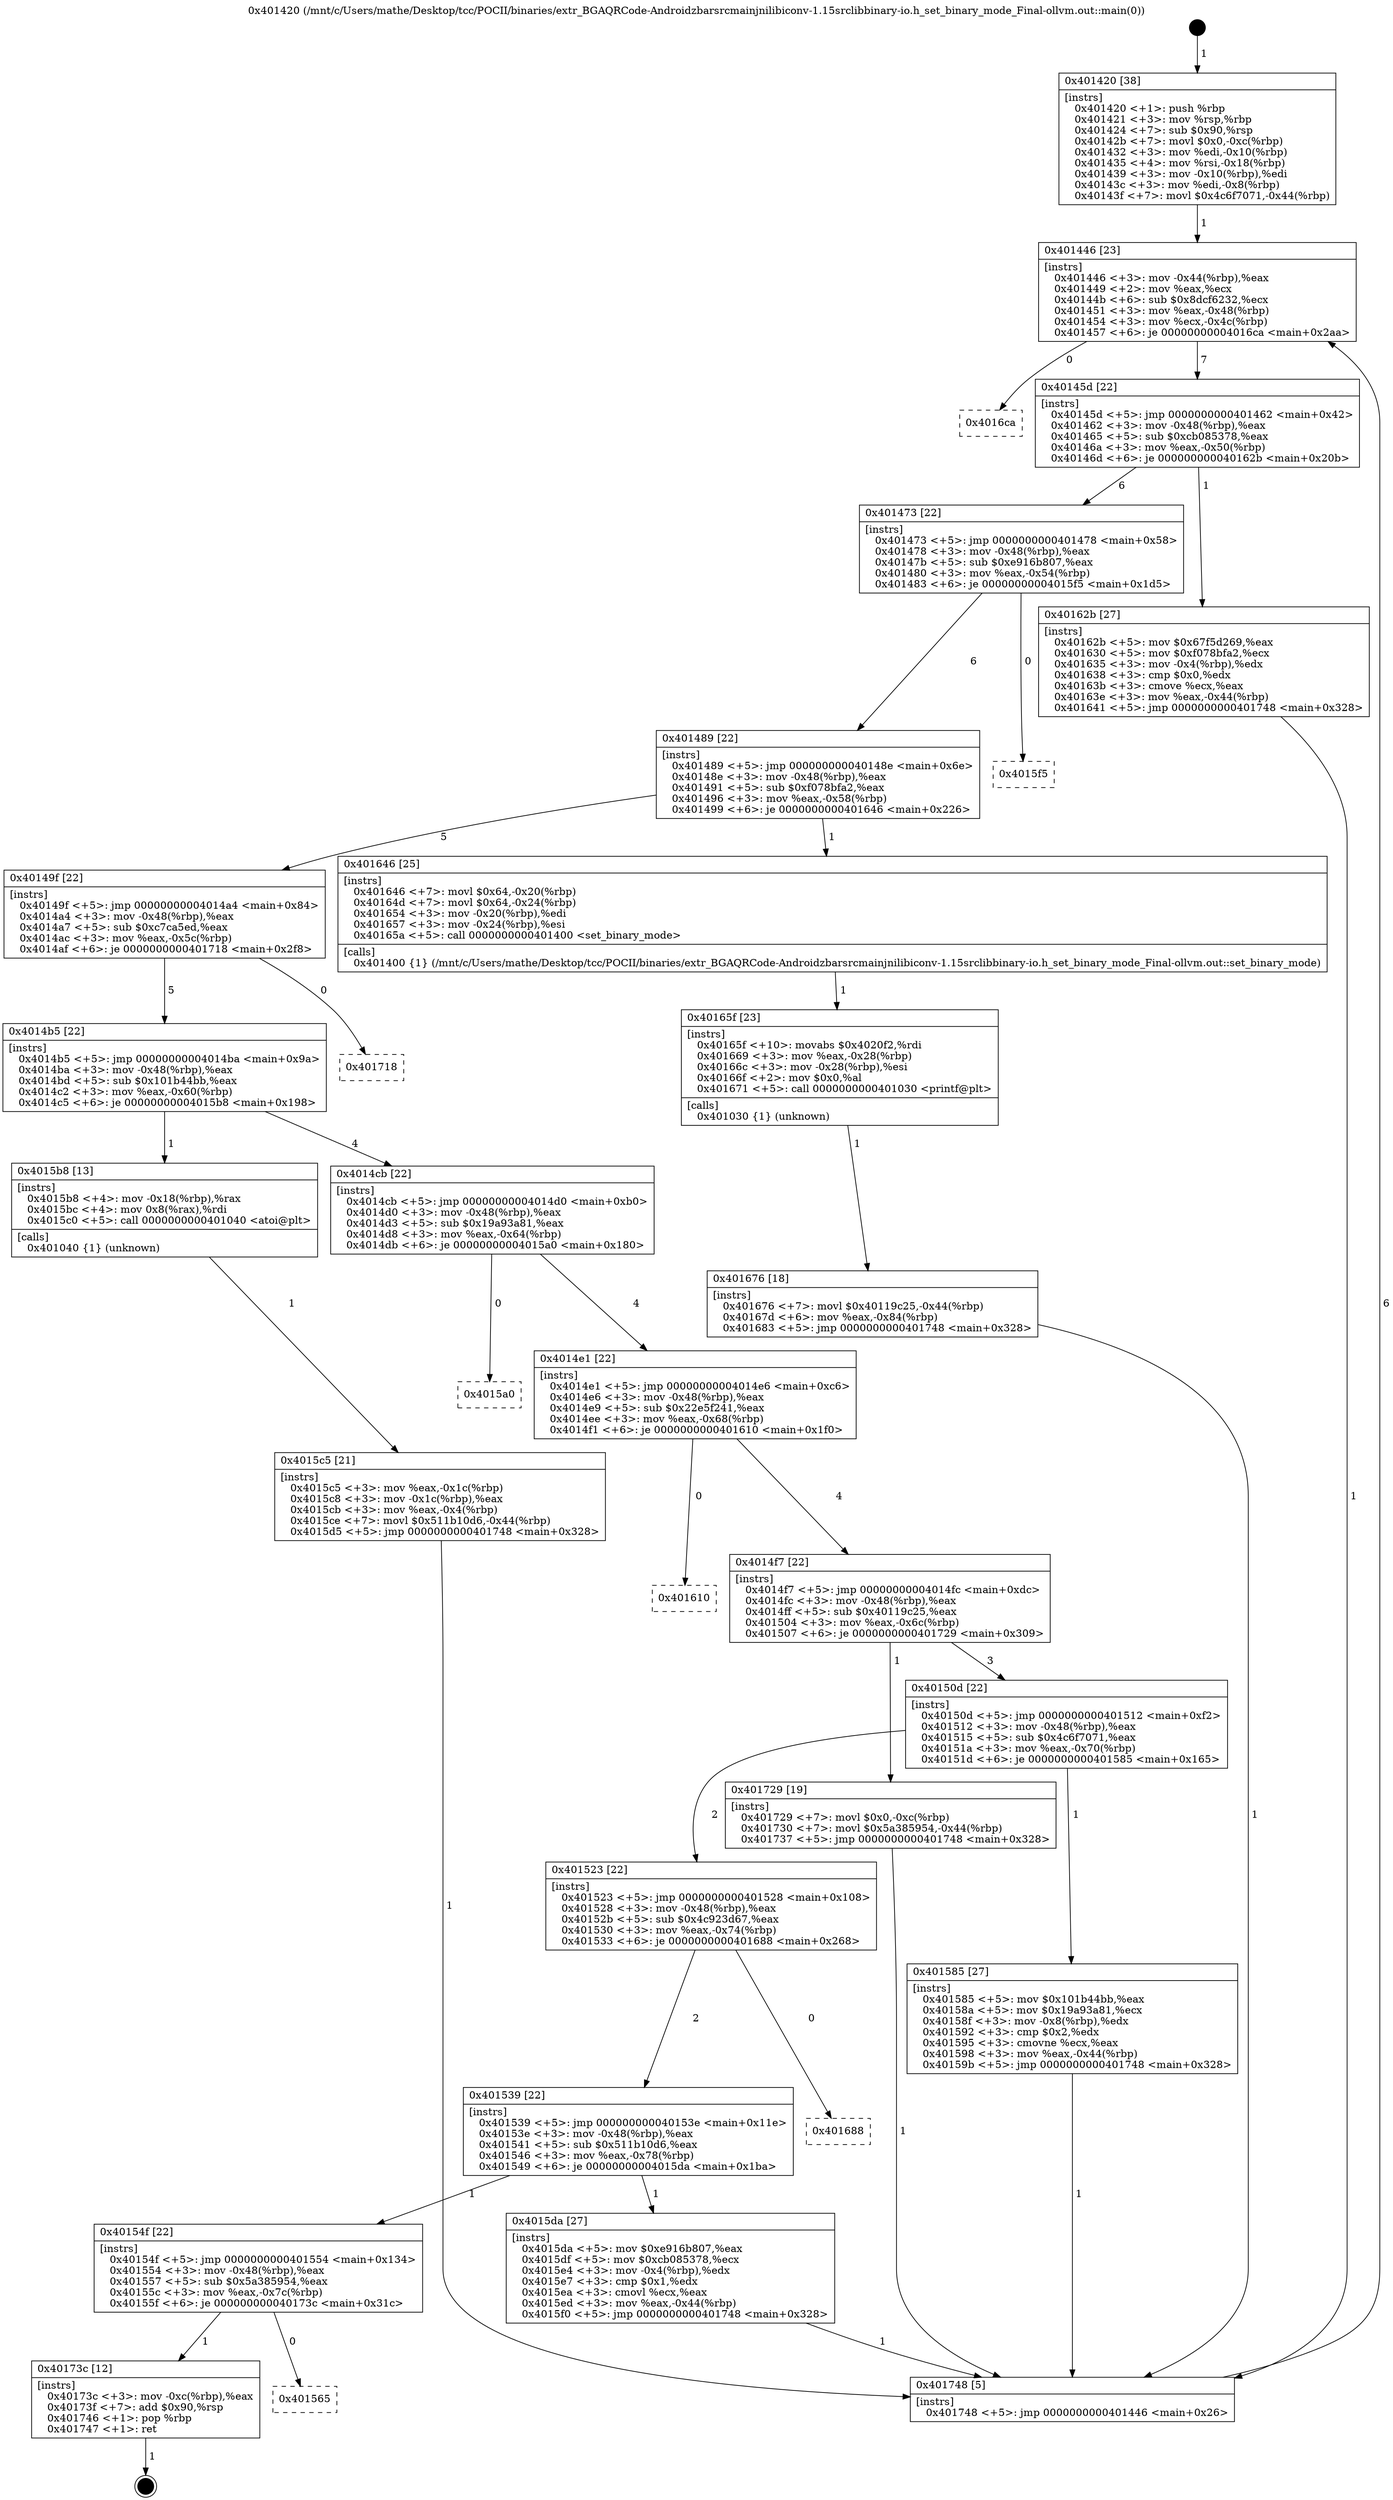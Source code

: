 digraph "0x401420" {
  label = "0x401420 (/mnt/c/Users/mathe/Desktop/tcc/POCII/binaries/extr_BGAQRCode-Androidzbarsrcmainjnilibiconv-1.15srclibbinary-io.h_set_binary_mode_Final-ollvm.out::main(0))"
  labelloc = "t"
  node[shape=record]

  Entry [label="",width=0.3,height=0.3,shape=circle,fillcolor=black,style=filled]
  "0x401446" [label="{
     0x401446 [23]\l
     | [instrs]\l
     &nbsp;&nbsp;0x401446 \<+3\>: mov -0x44(%rbp),%eax\l
     &nbsp;&nbsp;0x401449 \<+2\>: mov %eax,%ecx\l
     &nbsp;&nbsp;0x40144b \<+6\>: sub $0x8dcf6232,%ecx\l
     &nbsp;&nbsp;0x401451 \<+3\>: mov %eax,-0x48(%rbp)\l
     &nbsp;&nbsp;0x401454 \<+3\>: mov %ecx,-0x4c(%rbp)\l
     &nbsp;&nbsp;0x401457 \<+6\>: je 00000000004016ca \<main+0x2aa\>\l
  }"]
  "0x4016ca" [label="{
     0x4016ca\l
  }", style=dashed]
  "0x40145d" [label="{
     0x40145d [22]\l
     | [instrs]\l
     &nbsp;&nbsp;0x40145d \<+5\>: jmp 0000000000401462 \<main+0x42\>\l
     &nbsp;&nbsp;0x401462 \<+3\>: mov -0x48(%rbp),%eax\l
     &nbsp;&nbsp;0x401465 \<+5\>: sub $0xcb085378,%eax\l
     &nbsp;&nbsp;0x40146a \<+3\>: mov %eax,-0x50(%rbp)\l
     &nbsp;&nbsp;0x40146d \<+6\>: je 000000000040162b \<main+0x20b\>\l
  }"]
  Exit [label="",width=0.3,height=0.3,shape=circle,fillcolor=black,style=filled,peripheries=2]
  "0x40162b" [label="{
     0x40162b [27]\l
     | [instrs]\l
     &nbsp;&nbsp;0x40162b \<+5\>: mov $0x67f5d269,%eax\l
     &nbsp;&nbsp;0x401630 \<+5\>: mov $0xf078bfa2,%ecx\l
     &nbsp;&nbsp;0x401635 \<+3\>: mov -0x4(%rbp),%edx\l
     &nbsp;&nbsp;0x401638 \<+3\>: cmp $0x0,%edx\l
     &nbsp;&nbsp;0x40163b \<+3\>: cmove %ecx,%eax\l
     &nbsp;&nbsp;0x40163e \<+3\>: mov %eax,-0x44(%rbp)\l
     &nbsp;&nbsp;0x401641 \<+5\>: jmp 0000000000401748 \<main+0x328\>\l
  }"]
  "0x401473" [label="{
     0x401473 [22]\l
     | [instrs]\l
     &nbsp;&nbsp;0x401473 \<+5\>: jmp 0000000000401478 \<main+0x58\>\l
     &nbsp;&nbsp;0x401478 \<+3\>: mov -0x48(%rbp),%eax\l
     &nbsp;&nbsp;0x40147b \<+5\>: sub $0xe916b807,%eax\l
     &nbsp;&nbsp;0x401480 \<+3\>: mov %eax,-0x54(%rbp)\l
     &nbsp;&nbsp;0x401483 \<+6\>: je 00000000004015f5 \<main+0x1d5\>\l
  }"]
  "0x401565" [label="{
     0x401565\l
  }", style=dashed]
  "0x4015f5" [label="{
     0x4015f5\l
  }", style=dashed]
  "0x401489" [label="{
     0x401489 [22]\l
     | [instrs]\l
     &nbsp;&nbsp;0x401489 \<+5\>: jmp 000000000040148e \<main+0x6e\>\l
     &nbsp;&nbsp;0x40148e \<+3\>: mov -0x48(%rbp),%eax\l
     &nbsp;&nbsp;0x401491 \<+5\>: sub $0xf078bfa2,%eax\l
     &nbsp;&nbsp;0x401496 \<+3\>: mov %eax,-0x58(%rbp)\l
     &nbsp;&nbsp;0x401499 \<+6\>: je 0000000000401646 \<main+0x226\>\l
  }"]
  "0x40173c" [label="{
     0x40173c [12]\l
     | [instrs]\l
     &nbsp;&nbsp;0x40173c \<+3\>: mov -0xc(%rbp),%eax\l
     &nbsp;&nbsp;0x40173f \<+7\>: add $0x90,%rsp\l
     &nbsp;&nbsp;0x401746 \<+1\>: pop %rbp\l
     &nbsp;&nbsp;0x401747 \<+1\>: ret\l
  }"]
  "0x401646" [label="{
     0x401646 [25]\l
     | [instrs]\l
     &nbsp;&nbsp;0x401646 \<+7\>: movl $0x64,-0x20(%rbp)\l
     &nbsp;&nbsp;0x40164d \<+7\>: movl $0x64,-0x24(%rbp)\l
     &nbsp;&nbsp;0x401654 \<+3\>: mov -0x20(%rbp),%edi\l
     &nbsp;&nbsp;0x401657 \<+3\>: mov -0x24(%rbp),%esi\l
     &nbsp;&nbsp;0x40165a \<+5\>: call 0000000000401400 \<set_binary_mode\>\l
     | [calls]\l
     &nbsp;&nbsp;0x401400 \{1\} (/mnt/c/Users/mathe/Desktop/tcc/POCII/binaries/extr_BGAQRCode-Androidzbarsrcmainjnilibiconv-1.15srclibbinary-io.h_set_binary_mode_Final-ollvm.out::set_binary_mode)\l
  }"]
  "0x40149f" [label="{
     0x40149f [22]\l
     | [instrs]\l
     &nbsp;&nbsp;0x40149f \<+5\>: jmp 00000000004014a4 \<main+0x84\>\l
     &nbsp;&nbsp;0x4014a4 \<+3\>: mov -0x48(%rbp),%eax\l
     &nbsp;&nbsp;0x4014a7 \<+5\>: sub $0xc7ca5ed,%eax\l
     &nbsp;&nbsp;0x4014ac \<+3\>: mov %eax,-0x5c(%rbp)\l
     &nbsp;&nbsp;0x4014af \<+6\>: je 0000000000401718 \<main+0x2f8\>\l
  }"]
  "0x401676" [label="{
     0x401676 [18]\l
     | [instrs]\l
     &nbsp;&nbsp;0x401676 \<+7\>: movl $0x40119c25,-0x44(%rbp)\l
     &nbsp;&nbsp;0x40167d \<+6\>: mov %eax,-0x84(%rbp)\l
     &nbsp;&nbsp;0x401683 \<+5\>: jmp 0000000000401748 \<main+0x328\>\l
  }"]
  "0x401718" [label="{
     0x401718\l
  }", style=dashed]
  "0x4014b5" [label="{
     0x4014b5 [22]\l
     | [instrs]\l
     &nbsp;&nbsp;0x4014b5 \<+5\>: jmp 00000000004014ba \<main+0x9a\>\l
     &nbsp;&nbsp;0x4014ba \<+3\>: mov -0x48(%rbp),%eax\l
     &nbsp;&nbsp;0x4014bd \<+5\>: sub $0x101b44bb,%eax\l
     &nbsp;&nbsp;0x4014c2 \<+3\>: mov %eax,-0x60(%rbp)\l
     &nbsp;&nbsp;0x4014c5 \<+6\>: je 00000000004015b8 \<main+0x198\>\l
  }"]
  "0x40165f" [label="{
     0x40165f [23]\l
     | [instrs]\l
     &nbsp;&nbsp;0x40165f \<+10\>: movabs $0x4020f2,%rdi\l
     &nbsp;&nbsp;0x401669 \<+3\>: mov %eax,-0x28(%rbp)\l
     &nbsp;&nbsp;0x40166c \<+3\>: mov -0x28(%rbp),%esi\l
     &nbsp;&nbsp;0x40166f \<+2\>: mov $0x0,%al\l
     &nbsp;&nbsp;0x401671 \<+5\>: call 0000000000401030 \<printf@plt\>\l
     | [calls]\l
     &nbsp;&nbsp;0x401030 \{1\} (unknown)\l
  }"]
  "0x4015b8" [label="{
     0x4015b8 [13]\l
     | [instrs]\l
     &nbsp;&nbsp;0x4015b8 \<+4\>: mov -0x18(%rbp),%rax\l
     &nbsp;&nbsp;0x4015bc \<+4\>: mov 0x8(%rax),%rdi\l
     &nbsp;&nbsp;0x4015c0 \<+5\>: call 0000000000401040 \<atoi@plt\>\l
     | [calls]\l
     &nbsp;&nbsp;0x401040 \{1\} (unknown)\l
  }"]
  "0x4014cb" [label="{
     0x4014cb [22]\l
     | [instrs]\l
     &nbsp;&nbsp;0x4014cb \<+5\>: jmp 00000000004014d0 \<main+0xb0\>\l
     &nbsp;&nbsp;0x4014d0 \<+3\>: mov -0x48(%rbp),%eax\l
     &nbsp;&nbsp;0x4014d3 \<+5\>: sub $0x19a93a81,%eax\l
     &nbsp;&nbsp;0x4014d8 \<+3\>: mov %eax,-0x64(%rbp)\l
     &nbsp;&nbsp;0x4014db \<+6\>: je 00000000004015a0 \<main+0x180\>\l
  }"]
  "0x40154f" [label="{
     0x40154f [22]\l
     | [instrs]\l
     &nbsp;&nbsp;0x40154f \<+5\>: jmp 0000000000401554 \<main+0x134\>\l
     &nbsp;&nbsp;0x401554 \<+3\>: mov -0x48(%rbp),%eax\l
     &nbsp;&nbsp;0x401557 \<+5\>: sub $0x5a385954,%eax\l
     &nbsp;&nbsp;0x40155c \<+3\>: mov %eax,-0x7c(%rbp)\l
     &nbsp;&nbsp;0x40155f \<+6\>: je 000000000040173c \<main+0x31c\>\l
  }"]
  "0x4015a0" [label="{
     0x4015a0\l
  }", style=dashed]
  "0x4014e1" [label="{
     0x4014e1 [22]\l
     | [instrs]\l
     &nbsp;&nbsp;0x4014e1 \<+5\>: jmp 00000000004014e6 \<main+0xc6\>\l
     &nbsp;&nbsp;0x4014e6 \<+3\>: mov -0x48(%rbp),%eax\l
     &nbsp;&nbsp;0x4014e9 \<+5\>: sub $0x22e5f241,%eax\l
     &nbsp;&nbsp;0x4014ee \<+3\>: mov %eax,-0x68(%rbp)\l
     &nbsp;&nbsp;0x4014f1 \<+6\>: je 0000000000401610 \<main+0x1f0\>\l
  }"]
  "0x4015da" [label="{
     0x4015da [27]\l
     | [instrs]\l
     &nbsp;&nbsp;0x4015da \<+5\>: mov $0xe916b807,%eax\l
     &nbsp;&nbsp;0x4015df \<+5\>: mov $0xcb085378,%ecx\l
     &nbsp;&nbsp;0x4015e4 \<+3\>: mov -0x4(%rbp),%edx\l
     &nbsp;&nbsp;0x4015e7 \<+3\>: cmp $0x1,%edx\l
     &nbsp;&nbsp;0x4015ea \<+3\>: cmovl %ecx,%eax\l
     &nbsp;&nbsp;0x4015ed \<+3\>: mov %eax,-0x44(%rbp)\l
     &nbsp;&nbsp;0x4015f0 \<+5\>: jmp 0000000000401748 \<main+0x328\>\l
  }"]
  "0x401610" [label="{
     0x401610\l
  }", style=dashed]
  "0x4014f7" [label="{
     0x4014f7 [22]\l
     | [instrs]\l
     &nbsp;&nbsp;0x4014f7 \<+5\>: jmp 00000000004014fc \<main+0xdc\>\l
     &nbsp;&nbsp;0x4014fc \<+3\>: mov -0x48(%rbp),%eax\l
     &nbsp;&nbsp;0x4014ff \<+5\>: sub $0x40119c25,%eax\l
     &nbsp;&nbsp;0x401504 \<+3\>: mov %eax,-0x6c(%rbp)\l
     &nbsp;&nbsp;0x401507 \<+6\>: je 0000000000401729 \<main+0x309\>\l
  }"]
  "0x401539" [label="{
     0x401539 [22]\l
     | [instrs]\l
     &nbsp;&nbsp;0x401539 \<+5\>: jmp 000000000040153e \<main+0x11e\>\l
     &nbsp;&nbsp;0x40153e \<+3\>: mov -0x48(%rbp),%eax\l
     &nbsp;&nbsp;0x401541 \<+5\>: sub $0x511b10d6,%eax\l
     &nbsp;&nbsp;0x401546 \<+3\>: mov %eax,-0x78(%rbp)\l
     &nbsp;&nbsp;0x401549 \<+6\>: je 00000000004015da \<main+0x1ba\>\l
  }"]
  "0x401729" [label="{
     0x401729 [19]\l
     | [instrs]\l
     &nbsp;&nbsp;0x401729 \<+7\>: movl $0x0,-0xc(%rbp)\l
     &nbsp;&nbsp;0x401730 \<+7\>: movl $0x5a385954,-0x44(%rbp)\l
     &nbsp;&nbsp;0x401737 \<+5\>: jmp 0000000000401748 \<main+0x328\>\l
  }"]
  "0x40150d" [label="{
     0x40150d [22]\l
     | [instrs]\l
     &nbsp;&nbsp;0x40150d \<+5\>: jmp 0000000000401512 \<main+0xf2\>\l
     &nbsp;&nbsp;0x401512 \<+3\>: mov -0x48(%rbp),%eax\l
     &nbsp;&nbsp;0x401515 \<+5\>: sub $0x4c6f7071,%eax\l
     &nbsp;&nbsp;0x40151a \<+3\>: mov %eax,-0x70(%rbp)\l
     &nbsp;&nbsp;0x40151d \<+6\>: je 0000000000401585 \<main+0x165\>\l
  }"]
  "0x401688" [label="{
     0x401688\l
  }", style=dashed]
  "0x401585" [label="{
     0x401585 [27]\l
     | [instrs]\l
     &nbsp;&nbsp;0x401585 \<+5\>: mov $0x101b44bb,%eax\l
     &nbsp;&nbsp;0x40158a \<+5\>: mov $0x19a93a81,%ecx\l
     &nbsp;&nbsp;0x40158f \<+3\>: mov -0x8(%rbp),%edx\l
     &nbsp;&nbsp;0x401592 \<+3\>: cmp $0x2,%edx\l
     &nbsp;&nbsp;0x401595 \<+3\>: cmovne %ecx,%eax\l
     &nbsp;&nbsp;0x401598 \<+3\>: mov %eax,-0x44(%rbp)\l
     &nbsp;&nbsp;0x40159b \<+5\>: jmp 0000000000401748 \<main+0x328\>\l
  }"]
  "0x401523" [label="{
     0x401523 [22]\l
     | [instrs]\l
     &nbsp;&nbsp;0x401523 \<+5\>: jmp 0000000000401528 \<main+0x108\>\l
     &nbsp;&nbsp;0x401528 \<+3\>: mov -0x48(%rbp),%eax\l
     &nbsp;&nbsp;0x40152b \<+5\>: sub $0x4c923d67,%eax\l
     &nbsp;&nbsp;0x401530 \<+3\>: mov %eax,-0x74(%rbp)\l
     &nbsp;&nbsp;0x401533 \<+6\>: je 0000000000401688 \<main+0x268\>\l
  }"]
  "0x401748" [label="{
     0x401748 [5]\l
     | [instrs]\l
     &nbsp;&nbsp;0x401748 \<+5\>: jmp 0000000000401446 \<main+0x26\>\l
  }"]
  "0x401420" [label="{
     0x401420 [38]\l
     | [instrs]\l
     &nbsp;&nbsp;0x401420 \<+1\>: push %rbp\l
     &nbsp;&nbsp;0x401421 \<+3\>: mov %rsp,%rbp\l
     &nbsp;&nbsp;0x401424 \<+7\>: sub $0x90,%rsp\l
     &nbsp;&nbsp;0x40142b \<+7\>: movl $0x0,-0xc(%rbp)\l
     &nbsp;&nbsp;0x401432 \<+3\>: mov %edi,-0x10(%rbp)\l
     &nbsp;&nbsp;0x401435 \<+4\>: mov %rsi,-0x18(%rbp)\l
     &nbsp;&nbsp;0x401439 \<+3\>: mov -0x10(%rbp),%edi\l
     &nbsp;&nbsp;0x40143c \<+3\>: mov %edi,-0x8(%rbp)\l
     &nbsp;&nbsp;0x40143f \<+7\>: movl $0x4c6f7071,-0x44(%rbp)\l
  }"]
  "0x4015c5" [label="{
     0x4015c5 [21]\l
     | [instrs]\l
     &nbsp;&nbsp;0x4015c5 \<+3\>: mov %eax,-0x1c(%rbp)\l
     &nbsp;&nbsp;0x4015c8 \<+3\>: mov -0x1c(%rbp),%eax\l
     &nbsp;&nbsp;0x4015cb \<+3\>: mov %eax,-0x4(%rbp)\l
     &nbsp;&nbsp;0x4015ce \<+7\>: movl $0x511b10d6,-0x44(%rbp)\l
     &nbsp;&nbsp;0x4015d5 \<+5\>: jmp 0000000000401748 \<main+0x328\>\l
  }"]
  Entry -> "0x401420" [label=" 1"]
  "0x401446" -> "0x4016ca" [label=" 0"]
  "0x401446" -> "0x40145d" [label=" 7"]
  "0x40173c" -> Exit [label=" 1"]
  "0x40145d" -> "0x40162b" [label=" 1"]
  "0x40145d" -> "0x401473" [label=" 6"]
  "0x40154f" -> "0x401565" [label=" 0"]
  "0x401473" -> "0x4015f5" [label=" 0"]
  "0x401473" -> "0x401489" [label=" 6"]
  "0x40154f" -> "0x40173c" [label=" 1"]
  "0x401489" -> "0x401646" [label=" 1"]
  "0x401489" -> "0x40149f" [label=" 5"]
  "0x401729" -> "0x401748" [label=" 1"]
  "0x40149f" -> "0x401718" [label=" 0"]
  "0x40149f" -> "0x4014b5" [label=" 5"]
  "0x401676" -> "0x401748" [label=" 1"]
  "0x4014b5" -> "0x4015b8" [label=" 1"]
  "0x4014b5" -> "0x4014cb" [label=" 4"]
  "0x40165f" -> "0x401676" [label=" 1"]
  "0x4014cb" -> "0x4015a0" [label=" 0"]
  "0x4014cb" -> "0x4014e1" [label=" 4"]
  "0x401646" -> "0x40165f" [label=" 1"]
  "0x4014e1" -> "0x401610" [label=" 0"]
  "0x4014e1" -> "0x4014f7" [label=" 4"]
  "0x40162b" -> "0x401748" [label=" 1"]
  "0x4014f7" -> "0x401729" [label=" 1"]
  "0x4014f7" -> "0x40150d" [label=" 3"]
  "0x401539" -> "0x40154f" [label=" 1"]
  "0x40150d" -> "0x401585" [label=" 1"]
  "0x40150d" -> "0x401523" [label=" 2"]
  "0x401585" -> "0x401748" [label=" 1"]
  "0x401420" -> "0x401446" [label=" 1"]
  "0x401748" -> "0x401446" [label=" 6"]
  "0x4015b8" -> "0x4015c5" [label=" 1"]
  "0x4015c5" -> "0x401748" [label=" 1"]
  "0x401539" -> "0x4015da" [label=" 1"]
  "0x401523" -> "0x401688" [label=" 0"]
  "0x401523" -> "0x401539" [label=" 2"]
  "0x4015da" -> "0x401748" [label=" 1"]
}
